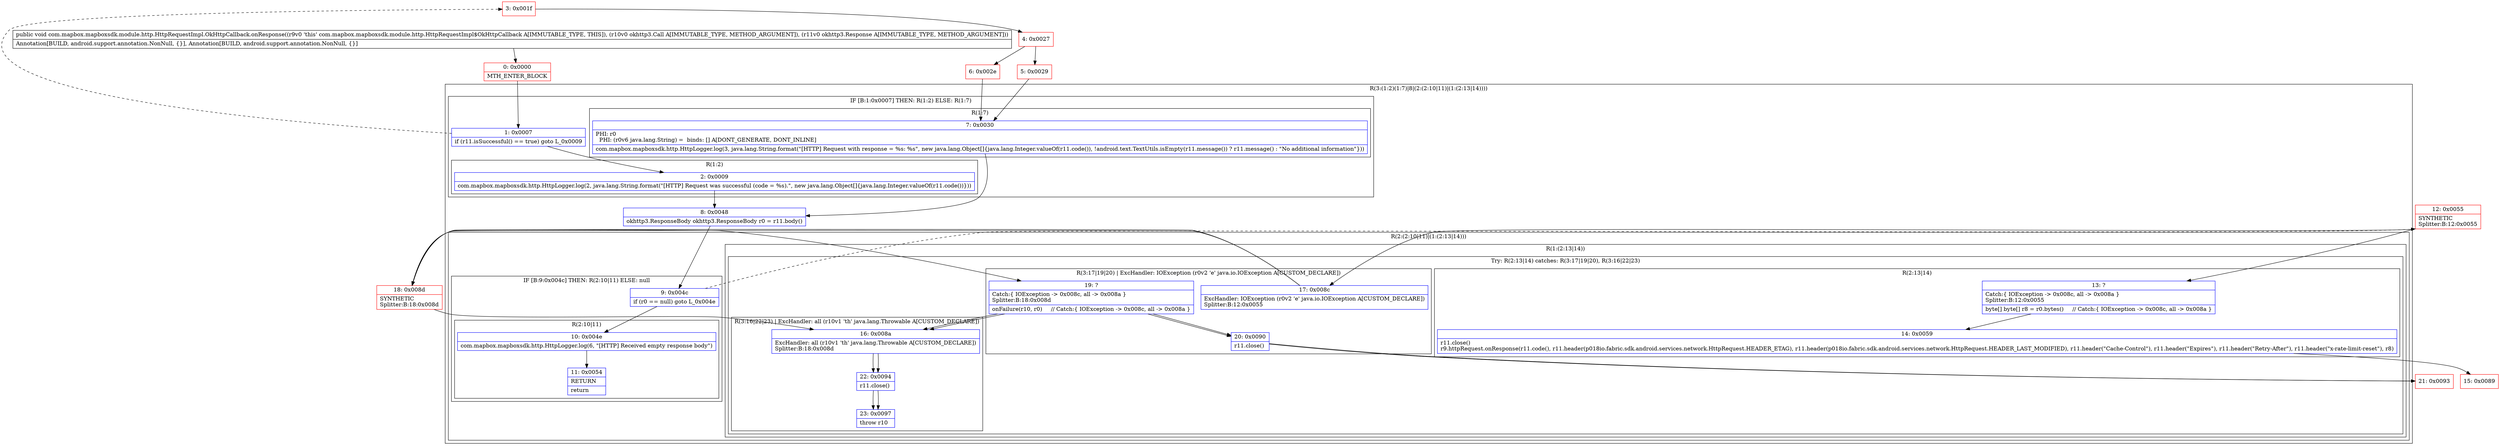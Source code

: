 digraph "CFG forcom.mapbox.mapboxsdk.module.http.HttpRequestImpl.OkHttpCallback.onResponse(Lokhttp3\/Call;Lokhttp3\/Response;)V" {
subgraph cluster_Region_1284830202 {
label = "R(3:(1:2)(1:7)|8|(2:(2:10|11)|(1:(2:13|14))))";
node [shape=record,color=blue];
subgraph cluster_IfRegion_214446430 {
label = "IF [B:1:0x0007] THEN: R(1:2) ELSE: R(1:7)";
node [shape=record,color=blue];
Node_1 [shape=record,label="{1\:\ 0x0007|if (r11.isSuccessful() == true) goto L_0x0009\l}"];
subgraph cluster_Region_1706668308 {
label = "R(1:2)";
node [shape=record,color=blue];
Node_2 [shape=record,label="{2\:\ 0x0009|com.mapbox.mapboxsdk.http.HttpLogger.log(2, java.lang.String.format(\"[HTTP] Request was successful (code = %s).\", new java.lang.Object[]\{java.lang.Integer.valueOf(r11.code())\}))\l}"];
}
subgraph cluster_Region_521482869 {
label = "R(1:7)";
node [shape=record,color=blue];
Node_7 [shape=record,label="{7\:\ 0x0030|PHI: r0 \l  PHI: (r0v6 java.lang.String) =  binds: [] A[DONT_GENERATE, DONT_INLINE]\l|com.mapbox.mapboxsdk.http.HttpLogger.log(3, java.lang.String.format(\"[HTTP] Request with response = %s: %s\", new java.lang.Object[]\{java.lang.Integer.valueOf(r11.code()), !android.text.TextUtils.isEmpty(r11.message()) ? r11.message() : \"No additional information\"\}))\l}"];
}
}
Node_8 [shape=record,label="{8\:\ 0x0048|okhttp3.ResponseBody okhttp3.ResponseBody r0 = r11.body()\l}"];
subgraph cluster_Region_1439807121 {
label = "R(2:(2:10|11)|(1:(2:13|14)))";
node [shape=record,color=blue];
subgraph cluster_IfRegion_1983709140 {
label = "IF [B:9:0x004c] THEN: R(2:10|11) ELSE: null";
node [shape=record,color=blue];
Node_9 [shape=record,label="{9\:\ 0x004c|if (r0 == null) goto L_0x004e\l}"];
subgraph cluster_Region_408829876 {
label = "R(2:10|11)";
node [shape=record,color=blue];
Node_10 [shape=record,label="{10\:\ 0x004e|com.mapbox.mapboxsdk.http.HttpLogger.log(6, \"[HTTP] Received empty response body\")\l}"];
Node_11 [shape=record,label="{11\:\ 0x0054|RETURN\l|return\l}"];
}
}
subgraph cluster_Region_809962682 {
label = "R(1:(2:13|14))";
node [shape=record,color=blue];
subgraph cluster_TryCatchRegion_116852317 {
label = "Try: R(2:13|14) catches: R(3:17|19|20), R(3:16|22|23)";
node [shape=record,color=blue];
subgraph cluster_Region_1481144653 {
label = "R(2:13|14)";
node [shape=record,color=blue];
Node_13 [shape=record,label="{13\:\ ?|Catch:\{ IOException \-\> 0x008c, all \-\> 0x008a \}\lSplitter:B:12:0x0055\l|byte[] byte[] r8 = r0.bytes()     \/\/ Catch:\{ IOException \-\> 0x008c, all \-\> 0x008a \}\l}"];
Node_14 [shape=record,label="{14\:\ 0x0059|r11.close()\lr9.httpRequest.onResponse(r11.code(), r11.header(p018io.fabric.sdk.android.services.network.HttpRequest.HEADER_ETAG), r11.header(p018io.fabric.sdk.android.services.network.HttpRequest.HEADER_LAST_MODIFIED), r11.header(\"Cache\-Control\"), r11.header(\"Expires\"), r11.header(\"Retry\-After\"), r11.header(\"x\-rate\-limit\-reset\"), r8)\l}"];
}
subgraph cluster_Region_1581927724 {
label = "R(3:17|19|20) | ExcHandler: IOException (r0v2 'e' java.io.IOException A[CUSTOM_DECLARE])\l";
node [shape=record,color=blue];
Node_17 [shape=record,label="{17\:\ 0x008c|ExcHandler: IOException (r0v2 'e' java.io.IOException A[CUSTOM_DECLARE])\lSplitter:B:12:0x0055\l}"];
Node_19 [shape=record,label="{19\:\ ?|Catch:\{ IOException \-\> 0x008c, all \-\> 0x008a \}\lSplitter:B:18:0x008d\l|onFailure(r10, r0)     \/\/ Catch:\{ IOException \-\> 0x008c, all \-\> 0x008a \}\l}"];
Node_20 [shape=record,label="{20\:\ 0x0090|r11.close()\l}"];
}
subgraph cluster_Region_931166926 {
label = "R(3:16|22|23) | ExcHandler: all (r10v1 'th' java.lang.Throwable A[CUSTOM_DECLARE])\l";
node [shape=record,color=blue];
Node_16 [shape=record,label="{16\:\ 0x008a|ExcHandler: all (r10v1 'th' java.lang.Throwable A[CUSTOM_DECLARE])\lSplitter:B:18:0x008d\l}"];
Node_22 [shape=record,label="{22\:\ 0x0094|r11.close()\l}"];
Node_23 [shape=record,label="{23\:\ 0x0097|throw r10\l}"];
}
}
}
}
}
subgraph cluster_Region_1581927724 {
label = "R(3:17|19|20) | ExcHandler: IOException (r0v2 'e' java.io.IOException A[CUSTOM_DECLARE])\l";
node [shape=record,color=blue];
Node_17 [shape=record,label="{17\:\ 0x008c|ExcHandler: IOException (r0v2 'e' java.io.IOException A[CUSTOM_DECLARE])\lSplitter:B:12:0x0055\l}"];
Node_19 [shape=record,label="{19\:\ ?|Catch:\{ IOException \-\> 0x008c, all \-\> 0x008a \}\lSplitter:B:18:0x008d\l|onFailure(r10, r0)     \/\/ Catch:\{ IOException \-\> 0x008c, all \-\> 0x008a \}\l}"];
Node_20 [shape=record,label="{20\:\ 0x0090|r11.close()\l}"];
}
subgraph cluster_Region_931166926 {
label = "R(3:16|22|23) | ExcHandler: all (r10v1 'th' java.lang.Throwable A[CUSTOM_DECLARE])\l";
node [shape=record,color=blue];
Node_16 [shape=record,label="{16\:\ 0x008a|ExcHandler: all (r10v1 'th' java.lang.Throwable A[CUSTOM_DECLARE])\lSplitter:B:18:0x008d\l}"];
Node_22 [shape=record,label="{22\:\ 0x0094|r11.close()\l}"];
Node_23 [shape=record,label="{23\:\ 0x0097|throw r10\l}"];
}
Node_0 [shape=record,color=red,label="{0\:\ 0x0000|MTH_ENTER_BLOCK\l}"];
Node_3 [shape=record,color=red,label="{3\:\ 0x001f}"];
Node_4 [shape=record,color=red,label="{4\:\ 0x0027}"];
Node_5 [shape=record,color=red,label="{5\:\ 0x0029}"];
Node_6 [shape=record,color=red,label="{6\:\ 0x002e}"];
Node_12 [shape=record,color=red,label="{12\:\ 0x0055|SYNTHETIC\lSplitter:B:12:0x0055\l}"];
Node_15 [shape=record,color=red,label="{15\:\ 0x0089}"];
Node_18 [shape=record,color=red,label="{18\:\ 0x008d|SYNTHETIC\lSplitter:B:18:0x008d\l}"];
Node_21 [shape=record,color=red,label="{21\:\ 0x0093}"];
MethodNode[shape=record,label="{public void com.mapbox.mapboxsdk.module.http.HttpRequestImpl.OkHttpCallback.onResponse((r9v0 'this' com.mapbox.mapboxsdk.module.http.HttpRequestImpl$OkHttpCallback A[IMMUTABLE_TYPE, THIS]), (r10v0 okhttp3.Call A[IMMUTABLE_TYPE, METHOD_ARGUMENT]), (r11v0 okhttp3.Response A[IMMUTABLE_TYPE, METHOD_ARGUMENT]))  | Annotation[BUILD, android.support.annotation.NonNull, \{\}], Annotation[BUILD, android.support.annotation.NonNull, \{\}]\l}"];
MethodNode -> Node_0;
Node_1 -> Node_2;
Node_1 -> Node_3[style=dashed];
Node_2 -> Node_8;
Node_7 -> Node_8;
Node_8 -> Node_9;
Node_9 -> Node_10;
Node_9 -> Node_12[style=dashed];
Node_10 -> Node_11;
Node_13 -> Node_14;
Node_14 -> Node_15;
Node_17 -> Node_18;
Node_19 -> Node_20;
Node_19 -> Node_16;
Node_20 -> Node_21;
Node_16 -> Node_22;
Node_22 -> Node_23;
Node_17 -> Node_18;
Node_19 -> Node_20;
Node_19 -> Node_16;
Node_20 -> Node_21;
Node_16 -> Node_22;
Node_22 -> Node_23;
Node_0 -> Node_1;
Node_3 -> Node_4;
Node_4 -> Node_5;
Node_4 -> Node_6;
Node_5 -> Node_7;
Node_6 -> Node_7;
Node_12 -> Node_13;
Node_12 -> Node_17;
Node_18 -> Node_19;
Node_18 -> Node_16;
}

